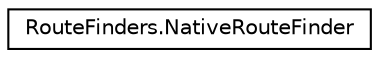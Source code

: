 digraph G
{
  edge [fontname="Helvetica",fontsize="10",labelfontname="Helvetica",labelfontsize="10"];
  node [fontname="Helvetica",fontsize="10",shape=record];
  rankdir="LR";
  Node1 [label="RouteFinders.NativeRouteFinder",height=0.2,width=0.4,color="black", fillcolor="white", style="filled",URL="$class_route_finders_1_1_native_route_finder.html"];
}
